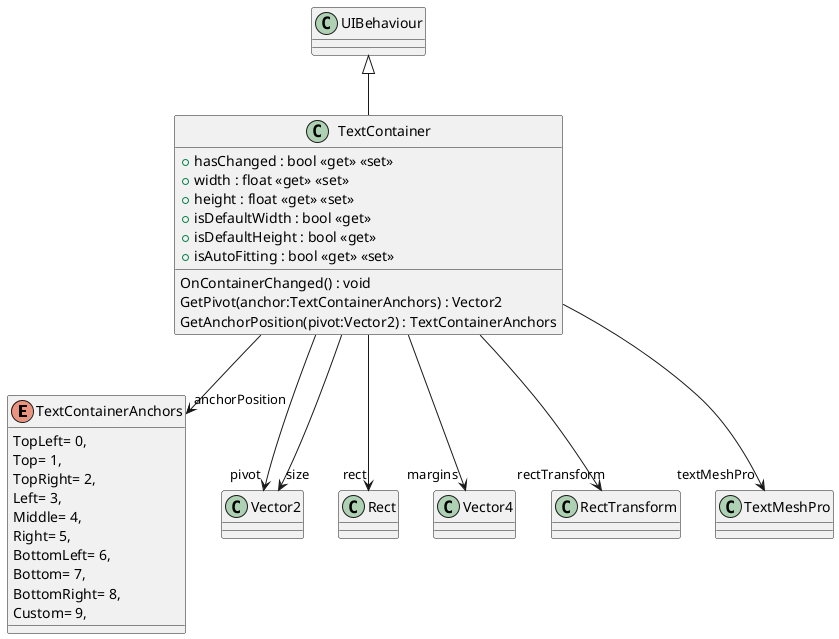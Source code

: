 @startuml
enum TextContainerAnchors {
    TopLeft= 0,
    Top= 1,
    TopRight= 2,
    Left= 3,
    Middle= 4,
    Right= 5,
    BottomLeft= 6,
    Bottom= 7,
    BottomRight= 8,
    Custom= 9,
}
class TextContainer {
    + hasChanged : bool <<get>> <<set>>
    + width : float <<get>> <<set>>
    + height : float <<get>> <<set>>
    + isDefaultWidth : bool <<get>>
    + isDefaultHeight : bool <<get>>
    + isAutoFitting : bool <<get>> <<set>>
    OnContainerChanged() : void
    GetPivot(anchor:TextContainerAnchors) : Vector2
    GetAnchorPosition(pivot:Vector2) : TextContainerAnchors
}
UIBehaviour <|-- TextContainer
TextContainer --> "pivot" Vector2
TextContainer --> "anchorPosition" TextContainerAnchors
TextContainer --> "rect" Rect
TextContainer --> "size" Vector2
TextContainer --> "margins" Vector4
TextContainer --> "rectTransform" RectTransform
TextContainer --> "textMeshPro" TextMeshPro
@enduml
